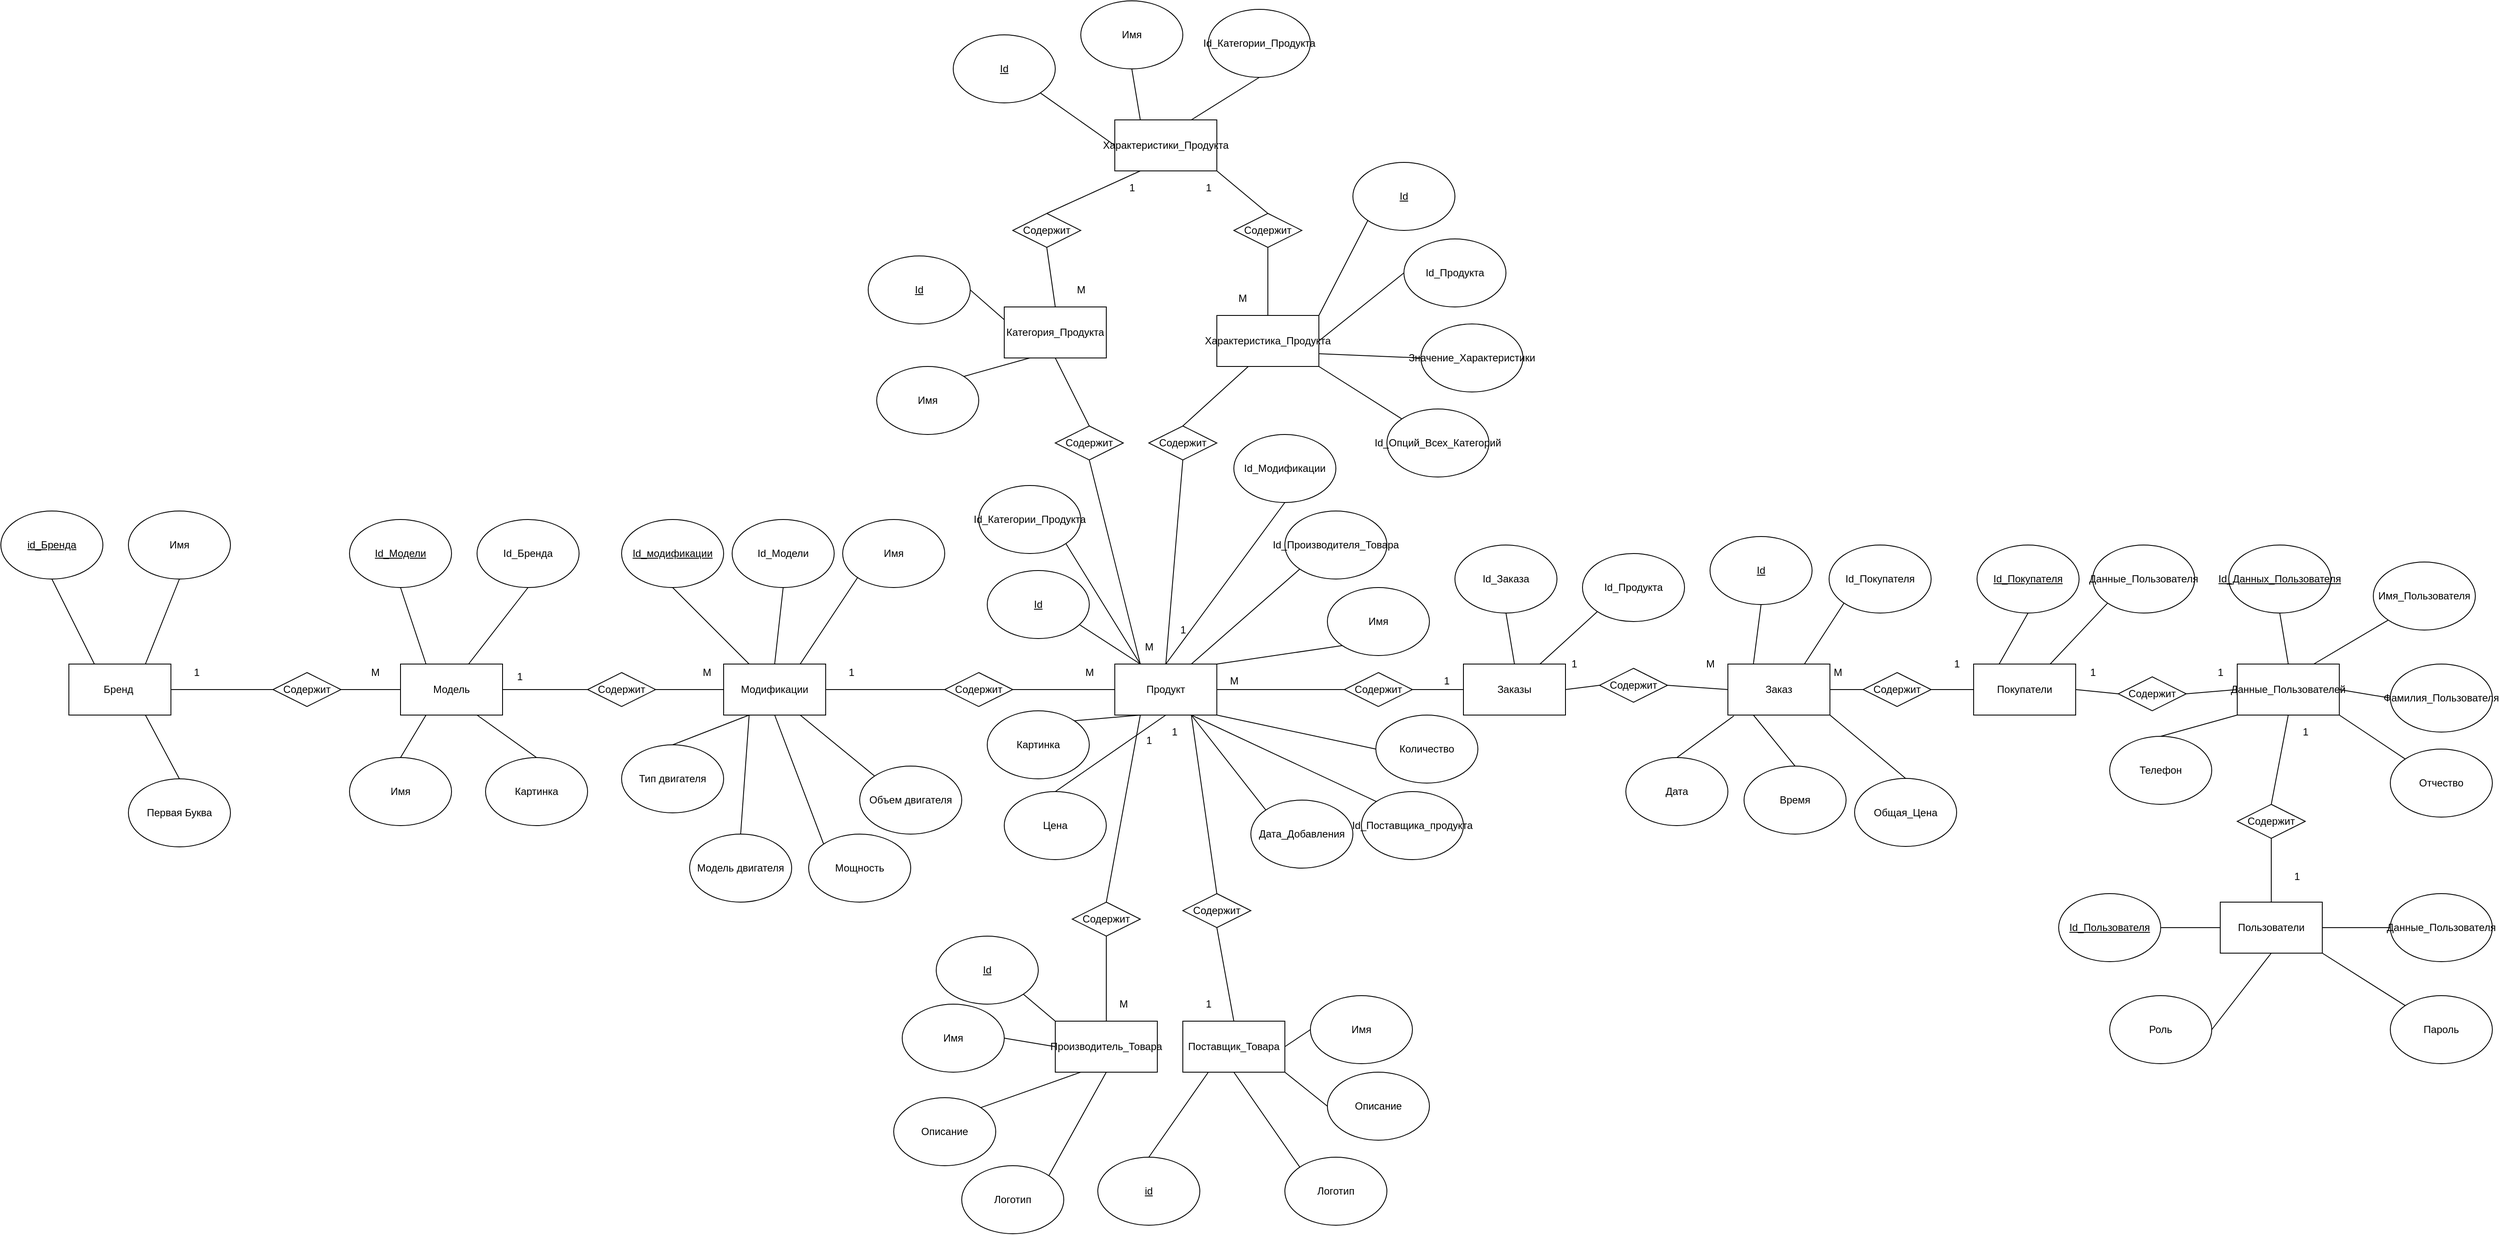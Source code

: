 <mxfile version="14.6.12" type="device"><diagram id="pu5dRMKqiSf3akjTWRv0" name="Page-1"><mxGraphModel dx="2249" dy="1963" grid="1" gridSize="10" guides="1" tooltips="1" connect="1" arrows="1" fold="1" page="1" pageScale="1" pageWidth="827" pageHeight="1169" math="0" shadow="0"><root><mxCell id="0"/><mxCell id="1" parent="0"/><mxCell id="yJBFchhS22qGTsdfhrmz-2" value="Бренд&amp;nbsp;&lt;br&gt;" style="rounded=0;whiteSpace=wrap;html=1;" parent="1" vertex="1"><mxGeometry x="-710" y="450" width="120" height="60" as="geometry"/></mxCell><mxCell id="yJBFchhS22qGTsdfhrmz-3" value="&lt;u&gt;id_Бренда&lt;/u&gt;" style="ellipse;whiteSpace=wrap;html=1;" parent="1" vertex="1"><mxGeometry x="-790" y="270" width="120" height="80" as="geometry"/></mxCell><mxCell id="yJBFchhS22qGTsdfhrmz-4" value="Содержит" style="rhombus;whiteSpace=wrap;html=1;" parent="1" vertex="1"><mxGeometry x="-470" y="460" width="80" height="40" as="geometry"/></mxCell><mxCell id="yJBFchhS22qGTsdfhrmz-5" value="Имя" style="ellipse;whiteSpace=wrap;html=1;" parent="1" vertex="1"><mxGeometry x="-640" y="270" width="120" height="80" as="geometry"/></mxCell><mxCell id="yJBFchhS22qGTsdfhrmz-6" value="Первая Буква&lt;br&gt;" style="ellipse;whiteSpace=wrap;html=1;" parent="1" vertex="1"><mxGeometry x="-640" y="585" width="120" height="80" as="geometry"/></mxCell><mxCell id="yJBFchhS22qGTsdfhrmz-12" value="Модель&lt;br&gt;" style="rounded=0;whiteSpace=wrap;html=1;" parent="1" vertex="1"><mxGeometry x="-320" y="450" width="120" height="60" as="geometry"/></mxCell><mxCell id="yJBFchhS22qGTsdfhrmz-16" value="" style="endArrow=none;html=1;exitX=0.5;exitY=1;exitDx=0;exitDy=0;entryX=0.25;entryY=0;entryDx=0;entryDy=0;" parent="1" source="yJBFchhS22qGTsdfhrmz-3" target="yJBFchhS22qGTsdfhrmz-2" edge="1"><mxGeometry width="50" height="50" relative="1" as="geometry"><mxPoint x="-330" y="490" as="sourcePoint"/><mxPoint x="-280" y="440" as="targetPoint"/></mxGeometry></mxCell><mxCell id="yJBFchhS22qGTsdfhrmz-17" value="" style="endArrow=none;html=1;exitX=1;exitY=0.5;exitDx=0;exitDy=0;entryX=0;entryY=0.5;entryDx=0;entryDy=0;" parent="1" source="yJBFchhS22qGTsdfhrmz-2" target="yJBFchhS22qGTsdfhrmz-4" edge="1"><mxGeometry width="50" height="50" relative="1" as="geometry"><mxPoint x="-330" y="490" as="sourcePoint"/><mxPoint x="-280" y="440" as="targetPoint"/></mxGeometry></mxCell><mxCell id="yJBFchhS22qGTsdfhrmz-18" value="" style="endArrow=none;html=1;exitX=1;exitY=0.5;exitDx=0;exitDy=0;entryX=0;entryY=0.5;entryDx=0;entryDy=0;strokeColor=none;" parent="1" source="yJBFchhS22qGTsdfhrmz-4" target="yJBFchhS22qGTsdfhrmz-12" edge="1"><mxGeometry width="50" height="50" relative="1" as="geometry"><mxPoint x="-330" y="490" as="sourcePoint"/><mxPoint x="-280" y="440" as="targetPoint"/></mxGeometry></mxCell><mxCell id="yJBFchhS22qGTsdfhrmz-19" value="" style="endArrow=none;html=1;exitX=1;exitY=0.5;exitDx=0;exitDy=0;entryX=0;entryY=0.5;entryDx=0;entryDy=0;" parent="1" source="yJBFchhS22qGTsdfhrmz-4" target="yJBFchhS22qGTsdfhrmz-12" edge="1"><mxGeometry width="50" height="50" relative="1" as="geometry"><mxPoint x="-330" y="490" as="sourcePoint"/><mxPoint x="-280" y="440" as="targetPoint"/></mxGeometry></mxCell><mxCell id="yJBFchhS22qGTsdfhrmz-20" value="&lt;u&gt;Id_Модели&lt;/u&gt;" style="ellipse;whiteSpace=wrap;html=1;" parent="1" vertex="1"><mxGeometry x="-380" y="280" width="120" height="80" as="geometry"/></mxCell><mxCell id="yJBFchhS22qGTsdfhrmz-21" value="Id_Бренда&lt;br&gt;" style="ellipse;whiteSpace=wrap;html=1;" parent="1" vertex="1"><mxGeometry x="-230" y="280" width="120" height="80" as="geometry"/></mxCell><mxCell id="yJBFchhS22qGTsdfhrmz-22" value="Картинка&lt;br&gt;" style="ellipse;whiteSpace=wrap;html=1;" parent="1" vertex="1"><mxGeometry x="-220" y="560" width="120" height="80" as="geometry"/></mxCell><mxCell id="yJBFchhS22qGTsdfhrmz-23" value="Имя" style="ellipse;whiteSpace=wrap;html=1;" parent="1" vertex="1"><mxGeometry x="-380" y="560" width="120" height="80" as="geometry"/></mxCell><mxCell id="yJBFchhS22qGTsdfhrmz-25" value="" style="endArrow=none;html=1;exitX=0.5;exitY=1;exitDx=0;exitDy=0;entryX=0.75;entryY=0;entryDx=0;entryDy=0;" parent="1" source="yJBFchhS22qGTsdfhrmz-5" target="yJBFchhS22qGTsdfhrmz-2" edge="1"><mxGeometry width="50" height="50" relative="1" as="geometry"><mxPoint x="-330" y="490" as="sourcePoint"/><mxPoint x="-280" y="440" as="targetPoint"/></mxGeometry></mxCell><mxCell id="yJBFchhS22qGTsdfhrmz-26" value="" style="endArrow=none;html=1;exitX=0.5;exitY=0;exitDx=0;exitDy=0;entryX=0.75;entryY=1;entryDx=0;entryDy=0;" parent="1" source="yJBFchhS22qGTsdfhrmz-6" target="yJBFchhS22qGTsdfhrmz-2" edge="1"><mxGeometry width="50" height="50" relative="1" as="geometry"><mxPoint x="-330" y="490" as="sourcePoint"/><mxPoint x="-280" y="440" as="targetPoint"/></mxGeometry></mxCell><mxCell id="yJBFchhS22qGTsdfhrmz-27" value="" style="endArrow=none;html=1;entryX=0.5;entryY=1;entryDx=0;entryDy=0;exitX=0.25;exitY=0;exitDx=0;exitDy=0;" parent="1" source="yJBFchhS22qGTsdfhrmz-12" target="yJBFchhS22qGTsdfhrmz-20" edge="1"><mxGeometry width="50" height="50" relative="1" as="geometry"><mxPoint x="-330" y="490" as="sourcePoint"/><mxPoint x="-280" y="440" as="targetPoint"/></mxGeometry></mxCell><mxCell id="yJBFchhS22qGTsdfhrmz-28" value="" style="endArrow=none;html=1;entryX=0.667;entryY=0;entryDx=0;entryDy=0;entryPerimeter=0;exitX=0.5;exitY=1;exitDx=0;exitDy=0;" parent="1" source="yJBFchhS22qGTsdfhrmz-21" target="yJBFchhS22qGTsdfhrmz-12" edge="1"><mxGeometry width="50" height="50" relative="1" as="geometry"><mxPoint x="-330" y="490" as="sourcePoint"/><mxPoint x="-280" y="440" as="targetPoint"/></mxGeometry></mxCell><mxCell id="yJBFchhS22qGTsdfhrmz-29" value="" style="endArrow=none;html=1;entryX=0.25;entryY=1;entryDx=0;entryDy=0;exitX=0.5;exitY=0;exitDx=0;exitDy=0;" parent="1" source="yJBFchhS22qGTsdfhrmz-23" target="yJBFchhS22qGTsdfhrmz-12" edge="1"><mxGeometry width="50" height="50" relative="1" as="geometry"><mxPoint x="-330" y="490" as="sourcePoint"/><mxPoint x="-280" y="440" as="targetPoint"/></mxGeometry></mxCell><mxCell id="yJBFchhS22qGTsdfhrmz-31" value="" style="endArrow=none;html=1;exitX=0.5;exitY=0;exitDx=0;exitDy=0;entryX=0.75;entryY=1;entryDx=0;entryDy=0;" parent="1" source="yJBFchhS22qGTsdfhrmz-22" target="yJBFchhS22qGTsdfhrmz-12" edge="1"><mxGeometry width="50" height="50" relative="1" as="geometry"><mxPoint x="-330" y="490" as="sourcePoint"/><mxPoint x="-280" y="440" as="targetPoint"/></mxGeometry></mxCell><mxCell id="yJBFchhS22qGTsdfhrmz-32" value="Модификации&lt;br&gt;" style="rounded=0;whiteSpace=wrap;html=1;" parent="1" vertex="1"><mxGeometry x="60" y="450" width="120" height="60" as="geometry"/></mxCell><mxCell id="yJBFchhS22qGTsdfhrmz-34" value="Тип двигателя" style="ellipse;whiteSpace=wrap;html=1;" parent="1" vertex="1"><mxGeometry x="-60" y="545" width="120" height="80" as="geometry"/></mxCell><mxCell id="yJBFchhS22qGTsdfhrmz-35" value="Объем двигателя" style="ellipse;whiteSpace=wrap;html=1;" parent="1" vertex="1"><mxGeometry x="220" y="570" width="120" height="80" as="geometry"/></mxCell><mxCell id="yJBFchhS22qGTsdfhrmz-36" value="&lt;u&gt;Id_модификации&lt;/u&gt;" style="ellipse;whiteSpace=wrap;html=1;" parent="1" vertex="1"><mxGeometry x="-60" y="280" width="120" height="80" as="geometry"/></mxCell><mxCell id="yJBFchhS22qGTsdfhrmz-37" value="Модель двигателя&lt;br&gt;" style="ellipse;whiteSpace=wrap;html=1;" parent="1" vertex="1"><mxGeometry x="20" y="650" width="120" height="80" as="geometry"/></mxCell><mxCell id="yJBFchhS22qGTsdfhrmz-38" value="Имя" style="ellipse;whiteSpace=wrap;html=1;" parent="1" vertex="1"><mxGeometry x="200" y="280" width="120" height="80" as="geometry"/></mxCell><mxCell id="yJBFchhS22qGTsdfhrmz-39" value="Мощность" style="ellipse;whiteSpace=wrap;html=1;" parent="1" vertex="1"><mxGeometry x="160" y="650" width="120" height="80" as="geometry"/></mxCell><mxCell id="yJBFchhS22qGTsdfhrmz-40" value="Id_Модели&lt;br&gt;" style="ellipse;whiteSpace=wrap;html=1;" parent="1" vertex="1"><mxGeometry x="70" y="280" width="120" height="80" as="geometry"/></mxCell><mxCell id="yJBFchhS22qGTsdfhrmz-41" value="&lt;span&gt;Содержит&lt;/span&gt;" style="rhombus;whiteSpace=wrap;html=1;" parent="1" vertex="1"><mxGeometry x="-100" y="460" width="80" height="40" as="geometry"/></mxCell><mxCell id="yJBFchhS22qGTsdfhrmz-42" value="" style="endArrow=none;html=1;exitX=1;exitY=0.5;exitDx=0;exitDy=0;entryX=0;entryY=0.5;entryDx=0;entryDy=0;" parent="1" source="yJBFchhS22qGTsdfhrmz-12" target="yJBFchhS22qGTsdfhrmz-41" edge="1"><mxGeometry width="50" height="50" relative="1" as="geometry"><mxPoint x="-180" y="470" as="sourcePoint"/><mxPoint x="-130" y="420" as="targetPoint"/></mxGeometry></mxCell><mxCell id="yJBFchhS22qGTsdfhrmz-43" value="" style="endArrow=none;html=1;entryX=1;entryY=0.5;entryDx=0;entryDy=0;exitX=0;exitY=0.5;exitDx=0;exitDy=0;" parent="1" source="yJBFchhS22qGTsdfhrmz-32" target="yJBFchhS22qGTsdfhrmz-41" edge="1"><mxGeometry width="50" height="50" relative="1" as="geometry"><mxPoint x="-180" y="470" as="sourcePoint"/><mxPoint x="-130" y="420" as="targetPoint"/></mxGeometry></mxCell><mxCell id="yJBFchhS22qGTsdfhrmz-44" value="" style="endArrow=none;html=1;entryX=0.5;entryY=1;entryDx=0;entryDy=0;exitX=0.25;exitY=0;exitDx=0;exitDy=0;" parent="1" source="yJBFchhS22qGTsdfhrmz-32" target="yJBFchhS22qGTsdfhrmz-36" edge="1"><mxGeometry width="50" height="50" relative="1" as="geometry"><mxPoint x="-180" y="460" as="sourcePoint"/><mxPoint x="-130" y="410" as="targetPoint"/></mxGeometry></mxCell><mxCell id="yJBFchhS22qGTsdfhrmz-45" value="" style="endArrow=none;html=1;entryX=0.5;entryY=1;entryDx=0;entryDy=0;exitX=0.5;exitY=0;exitDx=0;exitDy=0;" parent="1" source="yJBFchhS22qGTsdfhrmz-32" target="yJBFchhS22qGTsdfhrmz-40" edge="1"><mxGeometry width="50" height="50" relative="1" as="geometry"><mxPoint x="-180" y="450" as="sourcePoint"/><mxPoint x="-130" y="400" as="targetPoint"/></mxGeometry></mxCell><mxCell id="yJBFchhS22qGTsdfhrmz-47" value="" style="endArrow=none;html=1;exitX=0.75;exitY=0;exitDx=0;exitDy=0;entryX=0;entryY=1;entryDx=0;entryDy=0;" parent="1" source="yJBFchhS22qGTsdfhrmz-32" target="yJBFchhS22qGTsdfhrmz-38" edge="1"><mxGeometry width="50" height="50" relative="1" as="geometry"><mxPoint x="250" y="510" as="sourcePoint"/><mxPoint x="300" y="460" as="targetPoint"/></mxGeometry></mxCell><mxCell id="yJBFchhS22qGTsdfhrmz-49" value="" style="endArrow=none;html=1;exitX=0;exitY=0;exitDx=0;exitDy=0;entryX=0.75;entryY=1;entryDx=0;entryDy=0;" parent="1" source="yJBFchhS22qGTsdfhrmz-35" target="yJBFchhS22qGTsdfhrmz-32" edge="1"><mxGeometry width="50" height="50" relative="1" as="geometry"><mxPoint x="260" y="520" as="sourcePoint"/><mxPoint x="310" y="470" as="targetPoint"/></mxGeometry></mxCell><mxCell id="yJBFchhS22qGTsdfhrmz-50" value="" style="endArrow=none;html=1;exitX=0.5;exitY=0;exitDx=0;exitDy=0;entryX=0.25;entryY=1;entryDx=0;entryDy=0;" parent="1" source="yJBFchhS22qGTsdfhrmz-34" target="yJBFchhS22qGTsdfhrmz-32" edge="1"><mxGeometry width="50" height="50" relative="1" as="geometry"><mxPoint x="270" y="530" as="sourcePoint"/><mxPoint x="320" y="480" as="targetPoint"/></mxGeometry></mxCell><mxCell id="yJBFchhS22qGTsdfhrmz-51" value="" style="endArrow=none;html=1;exitX=0.5;exitY=0;exitDx=0;exitDy=0;entryX=0.25;entryY=1;entryDx=0;entryDy=0;" parent="1" source="yJBFchhS22qGTsdfhrmz-37" target="yJBFchhS22qGTsdfhrmz-32" edge="1"><mxGeometry width="50" height="50" relative="1" as="geometry"><mxPoint x="280" y="540" as="sourcePoint"/><mxPoint x="330" y="490" as="targetPoint"/></mxGeometry></mxCell><mxCell id="yJBFchhS22qGTsdfhrmz-52" value="" style="endArrow=none;html=1;exitX=0;exitY=0;exitDx=0;exitDy=0;entryX=0.5;entryY=1;entryDx=0;entryDy=0;" parent="1" source="yJBFchhS22qGTsdfhrmz-39" target="yJBFchhS22qGTsdfhrmz-32" edge="1"><mxGeometry width="50" height="50" relative="1" as="geometry"><mxPoint x="290" y="550" as="sourcePoint"/><mxPoint x="340" y="500" as="targetPoint"/></mxGeometry></mxCell><mxCell id="yJBFchhS22qGTsdfhrmz-53" value="Продукт&lt;br&gt;" style="rounded=0;whiteSpace=wrap;html=1;" parent="1" vertex="1"><mxGeometry x="520" y="450" width="120" height="60" as="geometry"/></mxCell><mxCell id="yJBFchhS22qGTsdfhrmz-54" value="Содержит" style="rhombus;whiteSpace=wrap;html=1;" parent="1" vertex="1"><mxGeometry x="320" y="460" width="80" height="40" as="geometry"/></mxCell><mxCell id="yJBFchhS22qGTsdfhrmz-55" value="" style="endArrow=none;html=1;exitX=1;exitY=0.5;exitDx=0;exitDy=0;entryX=0;entryY=0.5;entryDx=0;entryDy=0;" parent="1" source="yJBFchhS22qGTsdfhrmz-32" target="yJBFchhS22qGTsdfhrmz-54" edge="1"><mxGeometry width="50" height="50" relative="1" as="geometry"><mxPoint x="280" y="450" as="sourcePoint"/><mxPoint x="330" y="400" as="targetPoint"/></mxGeometry></mxCell><mxCell id="yJBFchhS22qGTsdfhrmz-57" value="" style="endArrow=none;html=1;exitX=1;exitY=0.5;exitDx=0;exitDy=0;entryX=0;entryY=0.5;entryDx=0;entryDy=0;" parent="1" source="yJBFchhS22qGTsdfhrmz-54" target="yJBFchhS22qGTsdfhrmz-53" edge="1"><mxGeometry width="50" height="50" relative="1" as="geometry"><mxPoint x="280" y="450" as="sourcePoint"/><mxPoint x="330" y="400" as="targetPoint"/></mxGeometry></mxCell><mxCell id="yJBFchhS22qGTsdfhrmz-58" value="Id_Модификации&lt;br&gt;" style="ellipse;whiteSpace=wrap;html=1;" parent="1" vertex="1"><mxGeometry x="660" y="180" width="120" height="80" as="geometry"/></mxCell><mxCell id="yJBFchhS22qGTsdfhrmz-59" value="Дата_Добавления" style="ellipse;whiteSpace=wrap;html=1;" parent="1" vertex="1"><mxGeometry x="680" y="610" width="120" height="80" as="geometry"/></mxCell><mxCell id="yJBFchhS22qGTsdfhrmz-60" value="Id_Поставщика_продукта" style="ellipse;whiteSpace=wrap;html=1;" parent="1" vertex="1"><mxGeometry x="810" y="600" width="120" height="80" as="geometry"/></mxCell><mxCell id="yJBFchhS22qGTsdfhrmz-61" value="Id_Категории_Продукта&lt;br&gt;" style="ellipse;whiteSpace=wrap;html=1;" parent="1" vertex="1"><mxGeometry x="360" y="240" width="120" height="80" as="geometry"/></mxCell><mxCell id="yJBFchhS22qGTsdfhrmz-62" value="&lt;u&gt;Id&lt;/u&gt;&lt;br&gt;" style="ellipse;whiteSpace=wrap;html=1;" parent="1" vertex="1"><mxGeometry x="370" y="340" width="120" height="80" as="geometry"/></mxCell><mxCell id="yJBFchhS22qGTsdfhrmz-63" value="Id_Производителя_Товара&lt;br&gt;" style="ellipse;whiteSpace=wrap;html=1;" parent="1" vertex="1"><mxGeometry x="720" y="270" width="120" height="80" as="geometry"/></mxCell><mxCell id="yJBFchhS22qGTsdfhrmz-64" value="Имя&lt;br&gt;" style="ellipse;whiteSpace=wrap;html=1;" parent="1" vertex="1"><mxGeometry x="770" y="360" width="120" height="80" as="geometry"/></mxCell><mxCell id="yJBFchhS22qGTsdfhrmz-65" value="Количество" style="ellipse;whiteSpace=wrap;html=1;" parent="1" vertex="1"><mxGeometry x="827" y="510" width="120" height="80" as="geometry"/></mxCell><mxCell id="yJBFchhS22qGTsdfhrmz-66" value="Цена" style="ellipse;whiteSpace=wrap;html=1;" parent="1" vertex="1"><mxGeometry x="390" y="600" width="120" height="80" as="geometry"/></mxCell><mxCell id="yJBFchhS22qGTsdfhrmz-67" value="Картинка&lt;br&gt;" style="ellipse;whiteSpace=wrap;html=1;" parent="1" vertex="1"><mxGeometry x="370" y="505" width="120" height="80" as="geometry"/></mxCell><mxCell id="yJBFchhS22qGTsdfhrmz-71" value="" style="endArrow=none;html=1;exitX=1;exitY=1;exitDx=0;exitDy=0;entryX=0.25;entryY=0;entryDx=0;entryDy=0;" parent="1" source="yJBFchhS22qGTsdfhrmz-61" target="yJBFchhS22qGTsdfhrmz-53" edge="1"><mxGeometry width="50" height="50" relative="1" as="geometry"><mxPoint x="590" y="410" as="sourcePoint"/><mxPoint x="640" y="360" as="targetPoint"/></mxGeometry></mxCell><mxCell id="yJBFchhS22qGTsdfhrmz-72" value="" style="endArrow=none;html=1;exitX=0.908;exitY=0.8;exitDx=0;exitDy=0;exitPerimeter=0;entryX=0.25;entryY=0;entryDx=0;entryDy=0;" parent="1" source="yJBFchhS22qGTsdfhrmz-62" target="yJBFchhS22qGTsdfhrmz-53" edge="1"><mxGeometry width="50" height="50" relative="1" as="geometry"><mxPoint x="600" y="420" as="sourcePoint"/><mxPoint x="650" y="370" as="targetPoint"/></mxGeometry></mxCell><mxCell id="yJBFchhS22qGTsdfhrmz-73" value="" style="endArrow=none;html=1;exitX=0.75;exitY=1;exitDx=0;exitDy=0;entryX=0;entryY=0;entryDx=0;entryDy=0;" parent="1" source="yJBFchhS22qGTsdfhrmz-53" target="yJBFchhS22qGTsdfhrmz-59" edge="1"><mxGeometry width="50" height="50" relative="1" as="geometry"><mxPoint x="610" y="430" as="sourcePoint"/><mxPoint x="660" y="380" as="targetPoint"/></mxGeometry></mxCell><mxCell id="yJBFchhS22qGTsdfhrmz-74" value="" style="endArrow=none;html=1;exitX=0.5;exitY=0;exitDx=0;exitDy=0;entryX=0.5;entryY=1;entryDx=0;entryDy=0;" parent="1" source="yJBFchhS22qGTsdfhrmz-66" target="yJBFchhS22qGTsdfhrmz-53" edge="1"><mxGeometry width="50" height="50" relative="1" as="geometry"><mxPoint x="620" y="440" as="sourcePoint"/><mxPoint x="670" y="390" as="targetPoint"/></mxGeometry></mxCell><mxCell id="yJBFchhS22qGTsdfhrmz-75" value="" style="endArrow=none;html=1;exitX=1;exitY=0;exitDx=0;exitDy=0;entryX=0.25;entryY=1;entryDx=0;entryDy=0;" parent="1" source="yJBFchhS22qGTsdfhrmz-67" target="yJBFchhS22qGTsdfhrmz-53" edge="1"><mxGeometry width="50" height="50" relative="1" as="geometry"><mxPoint x="630" y="450" as="sourcePoint"/><mxPoint x="550" y="520" as="targetPoint"/></mxGeometry></mxCell><mxCell id="yJBFchhS22qGTsdfhrmz-76" value="" style="endArrow=none;html=1;entryX=0.5;entryY=1;entryDx=0;entryDy=0;exitX=0.5;exitY=0;exitDx=0;exitDy=0;" parent="1" source="yJBFchhS22qGTsdfhrmz-53" target="yJBFchhS22qGTsdfhrmz-58" edge="1"><mxGeometry width="50" height="50" relative="1" as="geometry"><mxPoint x="620" y="350" as="sourcePoint"/><mxPoint x="670" y="300" as="targetPoint"/></mxGeometry></mxCell><mxCell id="yJBFchhS22qGTsdfhrmz-77" value="" style="endArrow=none;html=1;entryX=0;entryY=1;entryDx=0;entryDy=0;exitX=0.75;exitY=0;exitDx=0;exitDy=0;" parent="1" source="yJBFchhS22qGTsdfhrmz-53" target="yJBFchhS22qGTsdfhrmz-63" edge="1"><mxGeometry width="50" height="50" relative="1" as="geometry"><mxPoint x="650" y="470" as="sourcePoint"/><mxPoint x="700" y="420" as="targetPoint"/></mxGeometry></mxCell><mxCell id="yJBFchhS22qGTsdfhrmz-78" value="" style="endArrow=none;html=1;entryX=0;entryY=1;entryDx=0;entryDy=0;exitX=1;exitY=0;exitDx=0;exitDy=0;" parent="1" source="yJBFchhS22qGTsdfhrmz-53" target="yJBFchhS22qGTsdfhrmz-64" edge="1"><mxGeometry width="50" height="50" relative="1" as="geometry"><mxPoint x="660" y="480" as="sourcePoint"/><mxPoint x="710" y="430" as="targetPoint"/></mxGeometry></mxCell><mxCell id="yJBFchhS22qGTsdfhrmz-79" value="" style="endArrow=none;html=1;exitX=1;exitY=1;exitDx=0;exitDy=0;entryX=0;entryY=0.5;entryDx=0;entryDy=0;" parent="1" source="yJBFchhS22qGTsdfhrmz-53" target="yJBFchhS22qGTsdfhrmz-65" edge="1"><mxGeometry width="50" height="50" relative="1" as="geometry"><mxPoint x="670" y="490" as="sourcePoint"/><mxPoint x="720" y="440" as="targetPoint"/></mxGeometry></mxCell><mxCell id="yJBFchhS22qGTsdfhrmz-80" value="" style="endArrow=none;html=1;exitX=0.75;exitY=1;exitDx=0;exitDy=0;entryX=0;entryY=0;entryDx=0;entryDy=0;" parent="1" source="yJBFchhS22qGTsdfhrmz-53" target="yJBFchhS22qGTsdfhrmz-60" edge="1"><mxGeometry width="50" height="50" relative="1" as="geometry"><mxPoint x="680" y="500" as="sourcePoint"/><mxPoint x="730" y="450" as="targetPoint"/></mxGeometry></mxCell><mxCell id="yJBFchhS22qGTsdfhrmz-81" value="Производитель_Товара&lt;br&gt;" style="rounded=0;whiteSpace=wrap;html=1;" parent="1" vertex="1"><mxGeometry x="450" y="870" width="120" height="60" as="geometry"/></mxCell><mxCell id="yJBFchhS22qGTsdfhrmz-82" value="Поставщик_Товара&lt;br&gt;" style="rounded=0;whiteSpace=wrap;html=1;" parent="1" vertex="1"><mxGeometry x="600" y="870" width="120" height="60" as="geometry"/></mxCell><mxCell id="yJBFchhS22qGTsdfhrmz-83" value="&lt;span&gt;Содержит&lt;/span&gt;" style="rhombus;whiteSpace=wrap;html=1;" parent="1" vertex="1"><mxGeometry x="470" y="730" width="80" height="40" as="geometry"/></mxCell><mxCell id="yJBFchhS22qGTsdfhrmz-84" value="&lt;span&gt;Содержит&lt;/span&gt;" style="rhombus;whiteSpace=wrap;html=1;" parent="1" vertex="1"><mxGeometry x="600" y="720" width="80" height="40" as="geometry"/></mxCell><mxCell id="yJBFchhS22qGTsdfhrmz-85" value="" style="endArrow=none;html=1;entryX=0.5;entryY=0;entryDx=0;entryDy=0;exitX=0.25;exitY=1;exitDx=0;exitDy=0;" parent="1" source="yJBFchhS22qGTsdfhrmz-53" target="yJBFchhS22qGTsdfhrmz-83" edge="1"><mxGeometry width="50" height="50" relative="1" as="geometry"><mxPoint x="280" y="800" as="sourcePoint"/><mxPoint x="330" y="750" as="targetPoint"/></mxGeometry></mxCell><mxCell id="yJBFchhS22qGTsdfhrmz-87" value="" style="endArrow=none;html=1;entryX=0.75;entryY=1;entryDx=0;entryDy=0;exitX=0.5;exitY=0;exitDx=0;exitDy=0;" parent="1" source="yJBFchhS22qGTsdfhrmz-84" target="yJBFchhS22qGTsdfhrmz-53" edge="1"><mxGeometry width="50" height="50" relative="1" as="geometry"><mxPoint x="280" y="800" as="sourcePoint"/><mxPoint x="330" y="750" as="targetPoint"/></mxGeometry></mxCell><mxCell id="yJBFchhS22qGTsdfhrmz-89" value="" style="endArrow=none;html=1;exitX=1;exitY=0;exitDx=0;exitDy=0;entryX=0.5;entryY=1;entryDx=0;entryDy=0;" parent="1" source="yJBFchhS22qGTsdfhrmz-99" target="yJBFchhS22qGTsdfhrmz-81" edge="1"><mxGeometry width="50" height="50" relative="1" as="geometry"><mxPoint x="110" y="915" as="sourcePoint"/><mxPoint x="160" y="865" as="targetPoint"/></mxGeometry></mxCell><mxCell id="yJBFchhS22qGTsdfhrmz-93" value="" style="endArrow=none;html=1;entryX=0.5;entryY=1;entryDx=0;entryDy=0;exitX=0.5;exitY=0;exitDx=0;exitDy=0;" parent="1" source="yJBFchhS22qGTsdfhrmz-82" target="yJBFchhS22qGTsdfhrmz-84" edge="1"><mxGeometry width="50" height="50" relative="1" as="geometry"><mxPoint x="290" y="810" as="sourcePoint"/><mxPoint x="340" y="760" as="targetPoint"/></mxGeometry></mxCell><mxCell id="yJBFchhS22qGTsdfhrmz-94" value="" style="endArrow=none;html=1;entryX=0.5;entryY=1;entryDx=0;entryDy=0;exitX=0.5;exitY=0;exitDx=0;exitDy=0;" parent="1" source="yJBFchhS22qGTsdfhrmz-81" target="yJBFchhS22qGTsdfhrmz-83" edge="1"><mxGeometry width="50" height="50" relative="1" as="geometry"><mxPoint x="300" y="820" as="sourcePoint"/><mxPoint x="350" y="770" as="targetPoint"/></mxGeometry></mxCell><mxCell id="yJBFchhS22qGTsdfhrmz-95" value="Имя&lt;br&gt;" style="ellipse;whiteSpace=wrap;html=1;" parent="1" vertex="1"><mxGeometry x="270" y="850" width="120" height="80" as="geometry"/></mxCell><mxCell id="yJBFchhS22qGTsdfhrmz-96" value="Описание" style="ellipse;whiteSpace=wrap;html=1;" parent="1" vertex="1"><mxGeometry x="260" y="960" width="120" height="80" as="geometry"/></mxCell><mxCell id="yJBFchhS22qGTsdfhrmz-97" value="&lt;u&gt;Id&lt;/u&gt;" style="ellipse;whiteSpace=wrap;html=1;" parent="1" vertex="1"><mxGeometry x="310" y="770" width="120" height="80" as="geometry"/></mxCell><mxCell id="yJBFchhS22qGTsdfhrmz-98" value="Имя" style="ellipse;whiteSpace=wrap;html=1;" parent="1" vertex="1"><mxGeometry x="750" y="840" width="120" height="80" as="geometry"/></mxCell><mxCell id="yJBFchhS22qGTsdfhrmz-99" value="Логотип" style="ellipse;whiteSpace=wrap;html=1;" parent="1" vertex="1"><mxGeometry x="340" y="1040" width="120" height="80" as="geometry"/></mxCell><mxCell id="yJBFchhS22qGTsdfhrmz-100" value="&lt;u&gt;id&lt;/u&gt;" style="ellipse;whiteSpace=wrap;html=1;" parent="1" vertex="1"><mxGeometry x="500" y="1030" width="120" height="80" as="geometry"/></mxCell><mxCell id="yJBFchhS22qGTsdfhrmz-101" value="Логотип" style="ellipse;whiteSpace=wrap;html=1;" parent="1" vertex="1"><mxGeometry x="720" y="1030" width="120" height="80" as="geometry"/></mxCell><mxCell id="yJBFchhS22qGTsdfhrmz-102" value="Описание" style="ellipse;whiteSpace=wrap;html=1;" parent="1" vertex="1"><mxGeometry x="770" y="930" width="120" height="80" as="geometry"/></mxCell><mxCell id="yJBFchhS22qGTsdfhrmz-105" value="" style="endArrow=none;html=1;entryX=1;entryY=0;entryDx=0;entryDy=0;exitX=0.25;exitY=1;exitDx=0;exitDy=0;" parent="1" source="yJBFchhS22qGTsdfhrmz-81" target="yJBFchhS22qGTsdfhrmz-96" edge="1"><mxGeometry width="50" height="50" relative="1" as="geometry"><mxPoint x="120" y="925" as="sourcePoint"/><mxPoint x="170" y="875" as="targetPoint"/></mxGeometry></mxCell><mxCell id="yJBFchhS22qGTsdfhrmz-106" value="" style="endArrow=none;html=1;entryX=1;entryY=1;entryDx=0;entryDy=0;exitX=0;exitY=0;exitDx=0;exitDy=0;" parent="1" source="yJBFchhS22qGTsdfhrmz-81" target="yJBFchhS22qGTsdfhrmz-97" edge="1"><mxGeometry width="50" height="50" relative="1" as="geometry"><mxPoint x="130" y="935" as="sourcePoint"/><mxPoint x="180" y="885" as="targetPoint"/></mxGeometry></mxCell><mxCell id="yJBFchhS22qGTsdfhrmz-107" value="" style="endArrow=none;html=1;entryX=0;entryY=0.5;entryDx=0;entryDy=0;exitX=1;exitY=0.5;exitDx=0;exitDy=0;" parent="1" source="yJBFchhS22qGTsdfhrmz-95" target="yJBFchhS22qGTsdfhrmz-81" edge="1"><mxGeometry width="50" height="50" relative="1" as="geometry"><mxPoint x="400" y="890" as="sourcePoint"/><mxPoint x="190" y="895" as="targetPoint"/></mxGeometry></mxCell><mxCell id="yJBFchhS22qGTsdfhrmz-108" value="" style="endArrow=none;html=1;entryX=1;entryY=0.5;entryDx=0;entryDy=0;exitX=0;exitY=0.5;exitDx=0;exitDy=0;" parent="1" source="yJBFchhS22qGTsdfhrmz-98" target="yJBFchhS22qGTsdfhrmz-82" edge="1"><mxGeometry width="50" height="50" relative="1" as="geometry"><mxPoint x="150" y="955" as="sourcePoint"/><mxPoint x="200" y="905" as="targetPoint"/></mxGeometry></mxCell><mxCell id="yJBFchhS22qGTsdfhrmz-109" value="" style="endArrow=none;html=1;entryX=1;entryY=1;entryDx=0;entryDy=0;exitX=0;exitY=0.5;exitDx=0;exitDy=0;" parent="1" source="yJBFchhS22qGTsdfhrmz-102" target="yJBFchhS22qGTsdfhrmz-82" edge="1"><mxGeometry width="50" height="50" relative="1" as="geometry"><mxPoint x="160" y="965" as="sourcePoint"/><mxPoint x="210" y="915" as="targetPoint"/></mxGeometry></mxCell><mxCell id="yJBFchhS22qGTsdfhrmz-110" value="" style="endArrow=none;html=1;entryX=0.5;entryY=1;entryDx=0;entryDy=0;exitX=0;exitY=0;exitDx=0;exitDy=0;" parent="1" source="yJBFchhS22qGTsdfhrmz-101" target="yJBFchhS22qGTsdfhrmz-82" edge="1"><mxGeometry width="50" height="50" relative="1" as="geometry"><mxPoint x="170" y="975" as="sourcePoint"/><mxPoint x="220" y="925" as="targetPoint"/></mxGeometry></mxCell><mxCell id="yJBFchhS22qGTsdfhrmz-111" value="" style="endArrow=none;html=1;entryX=0.25;entryY=1;entryDx=0;entryDy=0;exitX=0.5;exitY=0;exitDx=0;exitDy=0;" parent="1" source="yJBFchhS22qGTsdfhrmz-100" target="yJBFchhS22qGTsdfhrmz-82" edge="1"><mxGeometry width="50" height="50" relative="1" as="geometry"><mxPoint x="180" y="985" as="sourcePoint"/><mxPoint x="230" y="935" as="targetPoint"/></mxGeometry></mxCell><mxCell id="yJBFchhS22qGTsdfhrmz-112" value="Характеристика_Продукта" style="rounded=0;whiteSpace=wrap;html=1;" parent="1" vertex="1"><mxGeometry x="640" y="40" width="120" height="60" as="geometry"/></mxCell><mxCell id="yJBFchhS22qGTsdfhrmz-113" value="Характеристики_Продукта" style="rounded=0;whiteSpace=wrap;html=1;" parent="1" vertex="1"><mxGeometry x="520" y="-190" width="120" height="60" as="geometry"/></mxCell><mxCell id="yJBFchhS22qGTsdfhrmz-114" value="Категория_Продукта&lt;br&gt;" style="rounded=0;whiteSpace=wrap;html=1;" parent="1" vertex="1"><mxGeometry x="390" y="30" width="120" height="60" as="geometry"/></mxCell><mxCell id="yJBFchhS22qGTsdfhrmz-116" value="&lt;span&gt;Содержит&lt;/span&gt;" style="rhombus;whiteSpace=wrap;html=1;" parent="1" vertex="1"><mxGeometry x="400" y="-80" width="80" height="40" as="geometry"/></mxCell><mxCell id="yJBFchhS22qGTsdfhrmz-117" value="&lt;span&gt;Содержит&lt;/span&gt;" style="rhombus;whiteSpace=wrap;html=1;" parent="1" vertex="1"><mxGeometry x="660" y="-80" width="80" height="40" as="geometry"/></mxCell><mxCell id="yJBFchhS22qGTsdfhrmz-118" value="&lt;span&gt;Содержит&lt;/span&gt;" style="rhombus;whiteSpace=wrap;html=1;" parent="1" vertex="1"><mxGeometry x="560" y="170" width="80" height="40" as="geometry"/></mxCell><mxCell id="yJBFchhS22qGTsdfhrmz-119" value="&lt;span&gt;Содержит&lt;/span&gt;" style="rhombus;whiteSpace=wrap;html=1;" parent="1" vertex="1"><mxGeometry x="450" y="170" width="80" height="40" as="geometry"/></mxCell><mxCell id="yJBFchhS22qGTsdfhrmz-120" value="" style="endArrow=none;html=1;exitX=0.5;exitY=0;exitDx=0;exitDy=0;" parent="1" source="yJBFchhS22qGTsdfhrmz-118" edge="1"><mxGeometry width="50" height="50" relative="1" as="geometry"><mxPoint x="280" y="80" as="sourcePoint"/><mxPoint x="677" y="100" as="targetPoint"/></mxGeometry></mxCell><mxCell id="yJBFchhS22qGTsdfhrmz-121" value="" style="endArrow=none;html=1;entryX=0.5;entryY=1;entryDx=0;entryDy=0;exitX=0.5;exitY=0;exitDx=0;exitDy=0;" parent="1" source="yJBFchhS22qGTsdfhrmz-119" target="yJBFchhS22qGTsdfhrmz-114" edge="1"><mxGeometry width="50" height="50" relative="1" as="geometry"><mxPoint x="290" y="90" as="sourcePoint"/><mxPoint x="340" y="40" as="targetPoint"/></mxGeometry></mxCell><mxCell id="yJBFchhS22qGTsdfhrmz-122" value="" style="endArrow=none;html=1;entryX=0.5;entryY=1;entryDx=0;entryDy=0;exitX=0.5;exitY=0;exitDx=0;exitDy=0;" parent="1" source="yJBFchhS22qGTsdfhrmz-53" target="yJBFchhS22qGTsdfhrmz-118" edge="1"><mxGeometry width="50" height="50" relative="1" as="geometry"><mxPoint x="300" y="100" as="sourcePoint"/><mxPoint x="350" y="50" as="targetPoint"/></mxGeometry></mxCell><mxCell id="yJBFchhS22qGTsdfhrmz-123" value="" style="endArrow=none;html=1;exitX=0.5;exitY=1;exitDx=0;exitDy=0;entryX=0.25;entryY=0;entryDx=0;entryDy=0;" parent="1" source="yJBFchhS22qGTsdfhrmz-119" target="yJBFchhS22qGTsdfhrmz-53" edge="1"><mxGeometry width="50" height="50" relative="1" as="geometry"><mxPoint x="310" y="110" as="sourcePoint"/><mxPoint x="360" y="60" as="targetPoint"/></mxGeometry></mxCell><mxCell id="yJBFchhS22qGTsdfhrmz-124" value="" style="endArrow=none;html=1;entryX=0.5;entryY=1;entryDx=0;entryDy=0;exitX=0.5;exitY=0;exitDx=0;exitDy=0;" parent="1" source="yJBFchhS22qGTsdfhrmz-112" target="yJBFchhS22qGTsdfhrmz-117" edge="1"><mxGeometry width="50" height="50" relative="1" as="geometry"><mxPoint x="320" y="120" as="sourcePoint"/><mxPoint x="370" y="70" as="targetPoint"/></mxGeometry></mxCell><mxCell id="yJBFchhS22qGTsdfhrmz-125" value="" style="endArrow=none;html=1;entryX=0.25;entryY=1;entryDx=0;entryDy=0;exitX=0.5;exitY=0;exitDx=0;exitDy=0;" parent="1" source="yJBFchhS22qGTsdfhrmz-116" target="yJBFchhS22qGTsdfhrmz-113" edge="1"><mxGeometry width="50" height="50" relative="1" as="geometry"><mxPoint x="330" y="130" as="sourcePoint"/><mxPoint x="380" y="80" as="targetPoint"/></mxGeometry></mxCell><mxCell id="yJBFchhS22qGTsdfhrmz-126" value="" style="endArrow=none;html=1;entryX=0.5;entryY=1;entryDx=0;entryDy=0;exitX=0.5;exitY=0;exitDx=0;exitDy=0;" parent="1" source="yJBFchhS22qGTsdfhrmz-114" target="yJBFchhS22qGTsdfhrmz-116" edge="1"><mxGeometry width="50" height="50" relative="1" as="geometry"><mxPoint x="340" y="140" as="sourcePoint"/><mxPoint x="390" y="90" as="targetPoint"/></mxGeometry></mxCell><mxCell id="yJBFchhS22qGTsdfhrmz-127" value="" style="endArrow=none;html=1;entryX=1;entryY=1;entryDx=0;entryDy=0;exitX=0.5;exitY=0;exitDx=0;exitDy=0;" parent="1" source="yJBFchhS22qGTsdfhrmz-117" target="yJBFchhS22qGTsdfhrmz-113" edge="1"><mxGeometry width="50" height="50" relative="1" as="geometry"><mxPoint x="350" y="150" as="sourcePoint"/><mxPoint x="400" y="100" as="targetPoint"/></mxGeometry></mxCell><mxCell id="yJBFchhS22qGTsdfhrmz-128" value="Имя&lt;br&gt;" style="ellipse;whiteSpace=wrap;html=1;" parent="1" vertex="1"><mxGeometry x="240" y="100" width="120" height="80" as="geometry"/></mxCell><mxCell id="yJBFchhS22qGTsdfhrmz-129" value="&lt;u&gt;Id&lt;/u&gt;" style="ellipse;whiteSpace=wrap;html=1;" parent="1" vertex="1"><mxGeometry x="230" y="-30" width="120" height="80" as="geometry"/></mxCell><mxCell id="yJBFchhS22qGTsdfhrmz-130" value="&lt;u&gt;Id&lt;/u&gt;" style="ellipse;whiteSpace=wrap;html=1;" parent="1" vertex="1"><mxGeometry x="330" y="-290" width="120" height="80" as="geometry"/></mxCell><mxCell id="yJBFchhS22qGTsdfhrmz-131" value="Имя" style="ellipse;whiteSpace=wrap;html=1;" parent="1" vertex="1"><mxGeometry x="480" y="-330" width="120" height="80" as="geometry"/></mxCell><mxCell id="yJBFchhS22qGTsdfhrmz-132" value="Id_Категории_Продукта&lt;br&gt;" style="ellipse;whiteSpace=wrap;html=1;" parent="1" vertex="1"><mxGeometry x="630" y="-320" width="120" height="80" as="geometry"/></mxCell><mxCell id="yJBFchhS22qGTsdfhrmz-133" value="&lt;u&gt;Id&lt;/u&gt;" style="ellipse;whiteSpace=wrap;html=1;" parent="1" vertex="1"><mxGeometry x="800" y="-140" width="120" height="80" as="geometry"/></mxCell><mxCell id="yJBFchhS22qGTsdfhrmz-134" value="Id_Опций_Всех_Категорий&lt;br&gt;" style="ellipse;whiteSpace=wrap;html=1;" parent="1" vertex="1"><mxGeometry x="840" y="150" width="120" height="80" as="geometry"/></mxCell><mxCell id="yJBFchhS22qGTsdfhrmz-135" value="Значение_Характеристики&lt;br&gt;" style="ellipse;whiteSpace=wrap;html=1;" parent="1" vertex="1"><mxGeometry x="880" y="50" width="120" height="80" as="geometry"/></mxCell><mxCell id="yJBFchhS22qGTsdfhrmz-136" value="Id_Продукта" style="ellipse;whiteSpace=wrap;html=1;" parent="1" vertex="1"><mxGeometry x="860" y="-50" width="120" height="80" as="geometry"/></mxCell><mxCell id="yJBFchhS22qGTsdfhrmz-137" value="" style="endArrow=none;html=1;entryX=1;entryY=0.5;entryDx=0;entryDy=0;exitX=0;exitY=0.25;exitDx=0;exitDy=0;" parent="1" source="yJBFchhS22qGTsdfhrmz-114" target="yJBFchhS22qGTsdfhrmz-129" edge="1"><mxGeometry width="50" height="50" relative="1" as="geometry"><mxPoint x="280" y="50" as="sourcePoint"/><mxPoint x="330" as="targetPoint"/></mxGeometry></mxCell><mxCell id="yJBFchhS22qGTsdfhrmz-139" value="" style="endArrow=none;html=1;entryX=0.25;entryY=1;entryDx=0;entryDy=0;exitX=1;exitY=0;exitDx=0;exitDy=0;" parent="1" source="yJBFchhS22qGTsdfhrmz-128" target="yJBFchhS22qGTsdfhrmz-114" edge="1"><mxGeometry width="50" height="50" relative="1" as="geometry"><mxPoint x="400" y="55" as="sourcePoint"/><mxPoint x="360" y="20" as="targetPoint"/></mxGeometry></mxCell><mxCell id="yJBFchhS22qGTsdfhrmz-144" value="" style="endArrow=none;html=1;entryX=0.75;entryY=0;entryDx=0;entryDy=0;exitX=0.5;exitY=1;exitDx=0;exitDy=0;" parent="1" source="yJBFchhS22qGTsdfhrmz-132" target="yJBFchhS22qGTsdfhrmz-113" edge="1"><mxGeometry width="50" height="50" relative="1" as="geometry"><mxPoint x="260" y="-190" as="sourcePoint"/><mxPoint x="360" y="-30" as="targetPoint"/></mxGeometry></mxCell><mxCell id="yJBFchhS22qGTsdfhrmz-145" value="" style="endArrow=none;html=1;entryX=0.25;entryY=0;entryDx=0;entryDy=0;exitX=0.5;exitY=1;exitDx=0;exitDy=0;" parent="1" source="yJBFchhS22qGTsdfhrmz-131" target="yJBFchhS22qGTsdfhrmz-113" edge="1"><mxGeometry width="50" height="50" relative="1" as="geometry"><mxPoint x="270" y="-180" as="sourcePoint"/><mxPoint x="370" y="-20" as="targetPoint"/></mxGeometry></mxCell><mxCell id="yJBFchhS22qGTsdfhrmz-146" value="" style="endArrow=none;html=1;entryX=0;entryY=0.5;entryDx=0;entryDy=0;exitX=1;exitY=1;exitDx=0;exitDy=0;" parent="1" source="yJBFchhS22qGTsdfhrmz-130" target="yJBFchhS22qGTsdfhrmz-113" edge="1"><mxGeometry width="50" height="50" relative="1" as="geometry"><mxPoint x="280" y="-170" as="sourcePoint"/><mxPoint x="380" y="-10" as="targetPoint"/></mxGeometry></mxCell><mxCell id="yJBFchhS22qGTsdfhrmz-147" value="" style="endArrow=none;html=1;entryX=1;entryY=1;entryDx=0;entryDy=0;exitX=0;exitY=0;exitDx=0;exitDy=0;" parent="1" source="yJBFchhS22qGTsdfhrmz-134" target="yJBFchhS22qGTsdfhrmz-112" edge="1"><mxGeometry width="50" height="50" relative="1" as="geometry"><mxPoint x="290" y="-160" as="sourcePoint"/><mxPoint x="390" as="targetPoint"/></mxGeometry></mxCell><mxCell id="yJBFchhS22qGTsdfhrmz-148" value="" style="endArrow=none;html=1;entryX=1;entryY=0.75;entryDx=0;entryDy=0;exitX=0;exitY=0.5;exitDx=0;exitDy=0;" parent="1" source="yJBFchhS22qGTsdfhrmz-135" target="yJBFchhS22qGTsdfhrmz-112" edge="1"><mxGeometry width="50" height="50" relative="1" as="geometry"><mxPoint x="300" y="-150" as="sourcePoint"/><mxPoint x="400" y="10" as="targetPoint"/></mxGeometry></mxCell><mxCell id="yJBFchhS22qGTsdfhrmz-149" value="" style="endArrow=none;html=1;entryX=1;entryY=0.5;entryDx=0;entryDy=0;exitX=0;exitY=0.5;exitDx=0;exitDy=0;" parent="1" source="yJBFchhS22qGTsdfhrmz-136" target="yJBFchhS22qGTsdfhrmz-112" edge="1"><mxGeometry width="50" height="50" relative="1" as="geometry"><mxPoint x="310" y="-140" as="sourcePoint"/><mxPoint x="410" y="20" as="targetPoint"/></mxGeometry></mxCell><mxCell id="yJBFchhS22qGTsdfhrmz-150" value="" style="endArrow=none;html=1;entryX=1;entryY=0;entryDx=0;entryDy=0;exitX=0;exitY=1;exitDx=0;exitDy=0;" parent="1" source="yJBFchhS22qGTsdfhrmz-133" target="yJBFchhS22qGTsdfhrmz-112" edge="1"><mxGeometry width="50" height="50" relative="1" as="geometry"><mxPoint x="320" y="-130" as="sourcePoint"/><mxPoint x="420" y="30" as="targetPoint"/></mxGeometry></mxCell><mxCell id="yJBFchhS22qGTsdfhrmz-151" value="Пользователи" style="rounded=0;whiteSpace=wrap;html=1;" parent="1" vertex="1"><mxGeometry x="1820" y="730" width="120" height="60" as="geometry"/></mxCell><mxCell id="yJBFchhS22qGTsdfhrmz-152" value="Данные_Пользователей&lt;br&gt;" style="rounded=0;whiteSpace=wrap;html=1;" parent="1" vertex="1"><mxGeometry x="1840" y="450" width="120" height="60" as="geometry"/></mxCell><mxCell id="yJBFchhS22qGTsdfhrmz-153" value="Покупатели" style="rounded=0;whiteSpace=wrap;html=1;" parent="1" vertex="1"><mxGeometry x="1530" y="450" width="120" height="60" as="geometry"/></mxCell><mxCell id="yJBFchhS22qGTsdfhrmz-154" value="Заказ" style="rounded=0;whiteSpace=wrap;html=1;" parent="1" vertex="1"><mxGeometry x="1241" y="450" width="120" height="60" as="geometry"/></mxCell><mxCell id="yJBFchhS22qGTsdfhrmz-155" value="Заказы&lt;br&gt;" style="rounded=0;whiteSpace=wrap;html=1;" parent="1" vertex="1"><mxGeometry x="930" y="450" width="120" height="60" as="geometry"/></mxCell><mxCell id="yJBFchhS22qGTsdfhrmz-156" value="&lt;span&gt;Содержит&lt;/span&gt;" style="rhombus;whiteSpace=wrap;html=1;" parent="1" vertex="1"><mxGeometry x="1700" y="465" width="80" height="40" as="geometry"/></mxCell><mxCell id="yJBFchhS22qGTsdfhrmz-157" value="&lt;span&gt;Содержит&lt;/span&gt;" style="rhombus;whiteSpace=wrap;html=1;" parent="1" vertex="1"><mxGeometry x="1840" y="615" width="80" height="40" as="geometry"/></mxCell><mxCell id="yJBFchhS22qGTsdfhrmz-158" value="&lt;span&gt;Содержит&lt;/span&gt;" style="rhombus;whiteSpace=wrap;html=1;" parent="1" vertex="1"><mxGeometry x="1400" y="460" width="80" height="40" as="geometry"/></mxCell><mxCell id="yJBFchhS22qGTsdfhrmz-159" value="&lt;span&gt;Содержит&lt;/span&gt;" style="rhombus;whiteSpace=wrap;html=1;" parent="1" vertex="1"><mxGeometry x="1090" y="455" width="80" height="40" as="geometry"/></mxCell><mxCell id="yJBFchhS22qGTsdfhrmz-160" value="&lt;span&gt;Содержит&lt;/span&gt;" style="rhombus;whiteSpace=wrap;html=1;" parent="1" vertex="1"><mxGeometry x="790" y="460" width="80" height="40" as="geometry"/></mxCell><mxCell id="yJBFchhS22qGTsdfhrmz-162" value="" style="endArrow=none;html=1;exitX=1;exitY=0.5;exitDx=0;exitDy=0;entryX=0;entryY=0.5;entryDx=0;entryDy=0;" parent="1" source="yJBFchhS22qGTsdfhrmz-154" target="yJBFchhS22qGTsdfhrmz-158" edge="1"><mxGeometry width="50" height="50" relative="1" as="geometry"><mxPoint x="1450" y="530" as="sourcePoint"/><mxPoint x="1500" y="480" as="targetPoint"/></mxGeometry></mxCell><mxCell id="yJBFchhS22qGTsdfhrmz-165" value="" style="endArrow=none;html=1;exitX=1;exitY=0.5;exitDx=0;exitDy=0;entryX=0;entryY=0.5;entryDx=0;entryDy=0;" parent="1" source="yJBFchhS22qGTsdfhrmz-158" target="yJBFchhS22qGTsdfhrmz-153" edge="1"><mxGeometry width="50" height="50" relative="1" as="geometry"><mxPoint x="1460" y="540" as="sourcePoint"/><mxPoint x="1510" y="490" as="targetPoint"/></mxGeometry></mxCell><mxCell id="yJBFchhS22qGTsdfhrmz-166" value="" style="endArrow=none;html=1;entryX=1;entryY=0.5;entryDx=0;entryDy=0;exitX=0;exitY=0.5;exitDx=0;exitDy=0;" parent="1" source="yJBFchhS22qGTsdfhrmz-152" target="yJBFchhS22qGTsdfhrmz-156" edge="1"><mxGeometry width="50" height="50" relative="1" as="geometry"><mxPoint x="1470" y="550" as="sourcePoint"/><mxPoint x="1520" y="500" as="targetPoint"/></mxGeometry></mxCell><mxCell id="yJBFchhS22qGTsdfhrmz-167" value="" style="endArrow=none;html=1;exitX=0.5;exitY=0;exitDx=0;exitDy=0;entryX=0.5;entryY=1;entryDx=0;entryDy=0;" parent="1" source="yJBFchhS22qGTsdfhrmz-157" target="yJBFchhS22qGTsdfhrmz-152" edge="1"><mxGeometry width="50" height="50" relative="1" as="geometry"><mxPoint x="1480" y="560" as="sourcePoint"/><mxPoint x="1530" y="510" as="targetPoint"/></mxGeometry></mxCell><mxCell id="yJBFchhS22qGTsdfhrmz-168" value="" style="endArrow=none;html=1;entryX=1;entryY=0.5;entryDx=0;entryDy=0;exitX=0;exitY=0.5;exitDx=0;exitDy=0;" parent="1" source="yJBFchhS22qGTsdfhrmz-156" target="yJBFchhS22qGTsdfhrmz-153" edge="1"><mxGeometry width="50" height="50" relative="1" as="geometry"><mxPoint x="1490" y="570" as="sourcePoint"/><mxPoint x="1540" y="520" as="targetPoint"/></mxGeometry></mxCell><mxCell id="yJBFchhS22qGTsdfhrmz-169" value="" style="endArrow=none;html=1;exitX=0.5;exitY=1;exitDx=0;exitDy=0;entryX=0.5;entryY=0;entryDx=0;entryDy=0;" parent="1" source="yJBFchhS22qGTsdfhrmz-157" target="yJBFchhS22qGTsdfhrmz-151" edge="1"><mxGeometry width="50" height="50" relative="1" as="geometry"><mxPoint x="1500" y="580" as="sourcePoint"/><mxPoint x="1550" y="530" as="targetPoint"/></mxGeometry></mxCell><mxCell id="yJBFchhS22qGTsdfhrmz-170" value="" style="endArrow=none;html=1;exitX=1;exitY=0.5;exitDx=0;exitDy=0;entryX=0;entryY=0.5;entryDx=0;entryDy=0;" parent="1" source="yJBFchhS22qGTsdfhrmz-155" target="yJBFchhS22qGTsdfhrmz-159" edge="1"><mxGeometry width="50" height="50" relative="1" as="geometry"><mxPoint x="1510" y="590" as="sourcePoint"/><mxPoint x="1560" y="540" as="targetPoint"/></mxGeometry></mxCell><mxCell id="yJBFchhS22qGTsdfhrmz-171" value="" style="endArrow=none;html=1;exitX=1;exitY=0.5;exitDx=0;exitDy=0;entryX=0;entryY=0.5;entryDx=0;entryDy=0;" parent="1" source="yJBFchhS22qGTsdfhrmz-159" target="yJBFchhS22qGTsdfhrmz-154" edge="1"><mxGeometry width="50" height="50" relative="1" as="geometry"><mxPoint x="1520" y="600" as="sourcePoint"/><mxPoint x="1570" y="550" as="targetPoint"/></mxGeometry></mxCell><mxCell id="yJBFchhS22qGTsdfhrmz-172" value="" style="endArrow=none;html=1;exitX=1;exitY=0.5;exitDx=0;exitDy=0;entryX=0;entryY=0.5;entryDx=0;entryDy=0;" parent="1" source="yJBFchhS22qGTsdfhrmz-53" target="yJBFchhS22qGTsdfhrmz-160" edge="1"><mxGeometry width="50" height="50" relative="1" as="geometry"><mxPoint x="1530" y="610" as="sourcePoint"/><mxPoint x="1580" y="560" as="targetPoint"/></mxGeometry></mxCell><mxCell id="yJBFchhS22qGTsdfhrmz-173" value="" style="endArrow=none;html=1;exitX=1;exitY=0.5;exitDx=0;exitDy=0;entryX=0;entryY=0.5;entryDx=0;entryDy=0;" parent="1" source="yJBFchhS22qGTsdfhrmz-160" target="yJBFchhS22qGTsdfhrmz-155" edge="1"><mxGeometry width="50" height="50" relative="1" as="geometry"><mxPoint x="1540" y="620" as="sourcePoint"/><mxPoint x="1590" y="570" as="targetPoint"/></mxGeometry></mxCell><mxCell id="yJBFchhS22qGTsdfhrmz-174" value="Id_Продукта" style="ellipse;whiteSpace=wrap;html=1;" parent="1" vertex="1"><mxGeometry x="1070" y="320" width="120" height="80" as="geometry"/></mxCell><mxCell id="yJBFchhS22qGTsdfhrmz-175" value="Id_Заказа" style="ellipse;whiteSpace=wrap;html=1;" parent="1" vertex="1"><mxGeometry x="920" y="310" width="120" height="80" as="geometry"/></mxCell><mxCell id="yJBFchhS22qGTsdfhrmz-176" value="" style="endArrow=none;html=1;exitX=0.75;exitY=0;exitDx=0;exitDy=0;entryX=0;entryY=1;entryDx=0;entryDy=0;" parent="1" source="yJBFchhS22qGTsdfhrmz-154" target="yJBFchhS22qGTsdfhrmz-183" edge="1"><mxGeometry width="50" height="50" relative="1" as="geometry"><mxPoint x="1040" y="618.28" as="sourcePoint"/><mxPoint x="1257.574" y="719.996" as="targetPoint"/></mxGeometry></mxCell><mxCell id="yJBFchhS22qGTsdfhrmz-179" value="" style="endArrow=none;html=1;exitX=0.5;exitY=1;exitDx=0;exitDy=0;entryX=0.5;entryY=0;entryDx=0;entryDy=0;" parent="1" source="yJBFchhS22qGTsdfhrmz-175" target="yJBFchhS22qGTsdfhrmz-155" edge="1"><mxGeometry width="50" height="50" relative="1" as="geometry"><mxPoint x="1050" y="628.28" as="sourcePoint"/><mxPoint x="1267.574" y="729.996" as="targetPoint"/></mxGeometry></mxCell><mxCell id="yJBFchhS22qGTsdfhrmz-180" value="" style="endArrow=none;html=1;exitX=0.75;exitY=0;exitDx=0;exitDy=0;entryX=0;entryY=1;entryDx=0;entryDy=0;" parent="1" source="yJBFchhS22qGTsdfhrmz-155" target="yJBFchhS22qGTsdfhrmz-174" edge="1"><mxGeometry width="50" height="50" relative="1" as="geometry"><mxPoint x="1060" y="638.28" as="sourcePoint"/><mxPoint x="1277.574" y="739.996" as="targetPoint"/></mxGeometry></mxCell><mxCell id="yJBFchhS22qGTsdfhrmz-181" value="Время" style="ellipse;whiteSpace=wrap;html=1;" parent="1" vertex="1"><mxGeometry x="1260" y="570" width="120" height="80" as="geometry"/></mxCell><mxCell id="yJBFchhS22qGTsdfhrmz-182" value="&lt;u&gt;Id&lt;/u&gt;" style="ellipse;whiteSpace=wrap;html=1;" parent="1" vertex="1"><mxGeometry x="1220" y="300" width="120" height="80" as="geometry"/></mxCell><mxCell id="yJBFchhS22qGTsdfhrmz-183" value="Id_Покупателя" style="ellipse;whiteSpace=wrap;html=1;" parent="1" vertex="1"><mxGeometry x="1360" y="310" width="120" height="80" as="geometry"/></mxCell><mxCell id="yJBFchhS22qGTsdfhrmz-184" value="Общая_Цена" style="ellipse;whiteSpace=wrap;html=1;" parent="1" vertex="1"><mxGeometry x="1390" y="584.5" width="120" height="80" as="geometry"/></mxCell><mxCell id="yJBFchhS22qGTsdfhrmz-185" value="Дата" style="ellipse;whiteSpace=wrap;html=1;" parent="1" vertex="1"><mxGeometry x="1121" y="560" width="120" height="80" as="geometry"/></mxCell><mxCell id="yJBFchhS22qGTsdfhrmz-186" value="" style="endArrow=none;html=1;exitX=0.25;exitY=0;exitDx=0;exitDy=0;entryX=0.5;entryY=1;entryDx=0;entryDy=0;" parent="1" source="yJBFchhS22qGTsdfhrmz-154" target="yJBFchhS22qGTsdfhrmz-182" edge="1"><mxGeometry width="50" height="50" relative="1" as="geometry"><mxPoint x="1050" y="628.28" as="sourcePoint"/><mxPoint x="1267.574" y="729.996" as="targetPoint"/></mxGeometry></mxCell><mxCell id="yJBFchhS22qGTsdfhrmz-187" value="" style="endArrow=none;html=1;exitX=0.5;exitY=0;exitDx=0;exitDy=0;entryX=1;entryY=1;entryDx=0;entryDy=0;" parent="1" source="yJBFchhS22qGTsdfhrmz-184" target="yJBFchhS22qGTsdfhrmz-154" edge="1"><mxGeometry width="50" height="50" relative="1" as="geometry"><mxPoint x="1060" y="638.28" as="sourcePoint"/><mxPoint x="1277.574" y="739.996" as="targetPoint"/></mxGeometry></mxCell><mxCell id="yJBFchhS22qGTsdfhrmz-188" value="" style="endArrow=none;html=1;exitX=0.5;exitY=0;exitDx=0;exitDy=0;entryX=0.25;entryY=1;entryDx=0;entryDy=0;" parent="1" source="yJBFchhS22qGTsdfhrmz-181" target="yJBFchhS22qGTsdfhrmz-154" edge="1"><mxGeometry width="50" height="50" relative="1" as="geometry"><mxPoint x="1070" y="648.28" as="sourcePoint"/><mxPoint x="1287.574" y="749.996" as="targetPoint"/></mxGeometry></mxCell><mxCell id="yJBFchhS22qGTsdfhrmz-189" value="" style="endArrow=none;html=1;exitX=0.5;exitY=0;exitDx=0;exitDy=0;entryX=0.058;entryY=1.017;entryDx=0;entryDy=0;entryPerimeter=0;" parent="1" source="yJBFchhS22qGTsdfhrmz-185" target="yJBFchhS22qGTsdfhrmz-154" edge="1"><mxGeometry width="50" height="50" relative="1" as="geometry"><mxPoint x="1080" y="658.28" as="sourcePoint"/><mxPoint x="1297.574" y="759.996" as="targetPoint"/></mxGeometry></mxCell><mxCell id="yJBFchhS22qGTsdfhrmz-190" value="&lt;u&gt;Id_Покупателя&lt;/u&gt;" style="ellipse;whiteSpace=wrap;html=1;" parent="1" vertex="1"><mxGeometry x="1534" y="310" width="120" height="80" as="geometry"/></mxCell><mxCell id="yJBFchhS22qGTsdfhrmz-191" value="Данные_Пользователя&lt;br&gt;" style="ellipse;whiteSpace=wrap;html=1;" parent="1" vertex="1"><mxGeometry x="1670" y="310" width="120" height="80" as="geometry"/></mxCell><mxCell id="yJBFchhS22qGTsdfhrmz-192" value="" style="endArrow=none;html=1;exitX=0.75;exitY=0;exitDx=0;exitDy=0;entryX=0;entryY=1;entryDx=0;entryDy=0;" parent="1" source="yJBFchhS22qGTsdfhrmz-153" target="yJBFchhS22qGTsdfhrmz-191" edge="1"><mxGeometry width="50" height="50" relative="1" as="geometry"><mxPoint x="1341" y="460" as="sourcePoint"/><mxPoint x="1387.574" y="388.284" as="targetPoint"/></mxGeometry></mxCell><mxCell id="yJBFchhS22qGTsdfhrmz-193" value="" style="endArrow=none;html=1;entryX=0.5;entryY=1;entryDx=0;entryDy=0;exitX=0.25;exitY=0;exitDx=0;exitDy=0;" parent="1" source="yJBFchhS22qGTsdfhrmz-153" target="yJBFchhS22qGTsdfhrmz-190" edge="1"><mxGeometry width="50" height="50" relative="1" as="geometry"><mxPoint x="1351" y="470" as="sourcePoint"/><mxPoint x="1397.574" y="398.284" as="targetPoint"/></mxGeometry></mxCell><mxCell id="yJBFchhS22qGTsdfhrmz-194" value="Телефон" style="ellipse;whiteSpace=wrap;html=1;" parent="1" vertex="1"><mxGeometry x="1690" y="535" width="120" height="80" as="geometry"/></mxCell><mxCell id="yJBFchhS22qGTsdfhrmz-195" value="Отчество" style="ellipse;whiteSpace=wrap;html=1;" parent="1" vertex="1"><mxGeometry x="2020" y="550" width="120" height="80" as="geometry"/></mxCell><mxCell id="yJBFchhS22qGTsdfhrmz-196" value="&lt;u&gt;Id_Данных_Пользователя&lt;/u&gt;" style="ellipse;whiteSpace=wrap;html=1;" parent="1" vertex="1"><mxGeometry x="1830" y="310" width="120" height="80" as="geometry"/></mxCell><mxCell id="yJBFchhS22qGTsdfhrmz-197" value="Фамилия_Пользователя" style="ellipse;whiteSpace=wrap;html=1;" parent="1" vertex="1"><mxGeometry x="2020" y="450" width="120" height="80" as="geometry"/></mxCell><mxCell id="yJBFchhS22qGTsdfhrmz-198" value="Имя_Пользователя" style="ellipse;whiteSpace=wrap;html=1;" parent="1" vertex="1"><mxGeometry x="2000" y="330" width="120" height="80" as="geometry"/></mxCell><mxCell id="yJBFchhS22qGTsdfhrmz-199" value="" style="endArrow=none;html=1;exitX=0;exitY=0;exitDx=0;exitDy=0;entryX=1;entryY=1;entryDx=0;entryDy=0;" parent="1" source="yJBFchhS22qGTsdfhrmz-195" target="yJBFchhS22qGTsdfhrmz-152" edge="1"><mxGeometry width="50" height="50" relative="1" as="geometry"><mxPoint x="1630" y="460" as="sourcePoint"/><mxPoint x="1697.574" y="388.284" as="targetPoint"/></mxGeometry></mxCell><mxCell id="yJBFchhS22qGTsdfhrmz-200" value="" style="endArrow=none;html=1;exitX=0.5;exitY=0;exitDx=0;exitDy=0;entryX=0;entryY=1;entryDx=0;entryDy=0;" parent="1" source="yJBFchhS22qGTsdfhrmz-194" target="yJBFchhS22qGTsdfhrmz-152" edge="1"><mxGeometry width="50" height="50" relative="1" as="geometry"><mxPoint x="1640" y="470" as="sourcePoint"/><mxPoint x="1707.574" y="398.284" as="targetPoint"/></mxGeometry></mxCell><mxCell id="yJBFchhS22qGTsdfhrmz-201" value="" style="endArrow=none;html=1;exitX=1;exitY=0.5;exitDx=0;exitDy=0;entryX=0;entryY=0.5;entryDx=0;entryDy=0;" parent="1" source="yJBFchhS22qGTsdfhrmz-152" target="yJBFchhS22qGTsdfhrmz-197" edge="1"><mxGeometry width="50" height="50" relative="1" as="geometry"><mxPoint x="1650" y="480" as="sourcePoint"/><mxPoint x="1717.574" y="408.284" as="targetPoint"/></mxGeometry></mxCell><mxCell id="yJBFchhS22qGTsdfhrmz-202" value="" style="endArrow=none;html=1;exitX=0.75;exitY=0;exitDx=0;exitDy=0;entryX=0;entryY=1;entryDx=0;entryDy=0;" parent="1" source="yJBFchhS22qGTsdfhrmz-152" target="yJBFchhS22qGTsdfhrmz-198" edge="1"><mxGeometry width="50" height="50" relative="1" as="geometry"><mxPoint x="1660" y="490" as="sourcePoint"/><mxPoint x="1727.574" y="418.284" as="targetPoint"/></mxGeometry></mxCell><mxCell id="yJBFchhS22qGTsdfhrmz-203" value="" style="endArrow=none;html=1;exitX=0.5;exitY=0;exitDx=0;exitDy=0;entryX=0.5;entryY=1;entryDx=0;entryDy=0;" parent="1" source="yJBFchhS22qGTsdfhrmz-152" target="yJBFchhS22qGTsdfhrmz-196" edge="1"><mxGeometry width="50" height="50" relative="1" as="geometry"><mxPoint x="1670" y="500" as="sourcePoint"/><mxPoint x="1737.574" y="428.284" as="targetPoint"/></mxGeometry></mxCell><mxCell id="yJBFchhS22qGTsdfhrmz-204" value="Пароль" style="ellipse;whiteSpace=wrap;html=1;" parent="1" vertex="1"><mxGeometry x="2020" y="840" width="120" height="80" as="geometry"/></mxCell><mxCell id="yJBFchhS22qGTsdfhrmz-205" value="Данные_Пользователя" style="ellipse;whiteSpace=wrap;html=1;" parent="1" vertex="1"><mxGeometry x="2020" y="720" width="120" height="80" as="geometry"/></mxCell><mxCell id="yJBFchhS22qGTsdfhrmz-206" value="&lt;u&gt;Id_Пользователя&lt;/u&gt;" style="ellipse;whiteSpace=wrap;html=1;" parent="1" vertex="1"><mxGeometry x="1630" y="720" width="120" height="80" as="geometry"/></mxCell><mxCell id="yJBFchhS22qGTsdfhrmz-207" value="Роль" style="ellipse;whiteSpace=wrap;html=1;" parent="1" vertex="1"><mxGeometry x="1690" y="840" width="120" height="80" as="geometry"/></mxCell><mxCell id="yJBFchhS22qGTsdfhrmz-208" value="" style="endArrow=none;html=1;exitX=0;exitY=0.5;exitDx=0;exitDy=0;entryX=1;entryY=0.5;entryDx=0;entryDy=0;" parent="1" source="yJBFchhS22qGTsdfhrmz-151" target="yJBFchhS22qGTsdfhrmz-206" edge="1"><mxGeometry width="50" height="50" relative="1" as="geometry"><mxPoint x="1890" y="665" as="sourcePoint"/><mxPoint x="1890" y="740" as="targetPoint"/></mxGeometry></mxCell><mxCell id="yJBFchhS22qGTsdfhrmz-209" value="" style="endArrow=none;html=1;exitX=0.5;exitY=1;exitDx=0;exitDy=0;entryX=1;entryY=0.5;entryDx=0;entryDy=0;" parent="1" source="yJBFchhS22qGTsdfhrmz-151" target="yJBFchhS22qGTsdfhrmz-207" edge="1"><mxGeometry width="50" height="50" relative="1" as="geometry"><mxPoint x="1900" y="675" as="sourcePoint"/><mxPoint x="1900" y="750" as="targetPoint"/></mxGeometry></mxCell><mxCell id="yJBFchhS22qGTsdfhrmz-210" value="" style="endArrow=none;html=1;exitX=1;exitY=1;exitDx=0;exitDy=0;entryX=0;entryY=0;entryDx=0;entryDy=0;" parent="1" source="yJBFchhS22qGTsdfhrmz-151" target="yJBFchhS22qGTsdfhrmz-204" edge="1"><mxGeometry width="50" height="50" relative="1" as="geometry"><mxPoint x="1910" y="685" as="sourcePoint"/><mxPoint x="1910" y="760" as="targetPoint"/></mxGeometry></mxCell><mxCell id="yJBFchhS22qGTsdfhrmz-211" value="" style="endArrow=none;html=1;exitX=1;exitY=0.5;exitDx=0;exitDy=0;entryX=0;entryY=0.5;entryDx=0;entryDy=0;" parent="1" source="yJBFchhS22qGTsdfhrmz-151" target="yJBFchhS22qGTsdfhrmz-205" edge="1"><mxGeometry width="50" height="50" relative="1" as="geometry"><mxPoint x="1920" y="695" as="sourcePoint"/><mxPoint x="1920" y="770" as="targetPoint"/></mxGeometry></mxCell><mxCell id="DLwc4f6lEdTvSTlvHxjK-2" value="1" style="text;html=1;align=center;verticalAlign=middle;resizable=0;points=[];autosize=1;strokeColor=none;" vertex="1" parent="1"><mxGeometry x="-570" y="450" width="20" height="20" as="geometry"/></mxCell><mxCell id="DLwc4f6lEdTvSTlvHxjK-3" value="1" style="text;html=1;align=center;verticalAlign=middle;resizable=0;points=[];autosize=1;strokeColor=none;" vertex="1" parent="1"><mxGeometry x="-190" y="455" width="20" height="20" as="geometry"/></mxCell><mxCell id="DLwc4f6lEdTvSTlvHxjK-4" value="M" style="text;html=1;align=center;verticalAlign=middle;resizable=0;points=[];autosize=1;strokeColor=none;" vertex="1" parent="1"><mxGeometry x="-365" y="450" width="30" height="20" as="geometry"/></mxCell><mxCell id="DLwc4f6lEdTvSTlvHxjK-5" value="M" style="text;html=1;align=center;verticalAlign=middle;resizable=0;points=[];autosize=1;strokeColor=none;" vertex="1" parent="1"><mxGeometry x="25" y="450" width="30" height="20" as="geometry"/></mxCell><mxCell id="DLwc4f6lEdTvSTlvHxjK-6" value="1" style="text;html=1;align=center;verticalAlign=middle;resizable=0;points=[];autosize=1;strokeColor=none;" vertex="1" parent="1"><mxGeometry x="200" y="450" width="20" height="20" as="geometry"/></mxCell><mxCell id="DLwc4f6lEdTvSTlvHxjK-7" value="M" style="text;html=1;align=center;verticalAlign=middle;resizable=0;points=[];autosize=1;strokeColor=none;" vertex="1" parent="1"><mxGeometry x="475" y="450" width="30" height="20" as="geometry"/></mxCell><mxCell id="DLwc4f6lEdTvSTlvHxjK-8" value="1" style="text;html=1;align=center;verticalAlign=middle;resizable=0;points=[];autosize=1;strokeColor=none;" vertex="1" parent="1"><mxGeometry x="550" y="530" width="20" height="20" as="geometry"/></mxCell><mxCell id="DLwc4f6lEdTvSTlvHxjK-9" value="M" style="text;html=1;align=center;verticalAlign=middle;resizable=0;points=[];autosize=1;strokeColor=none;" vertex="1" parent="1"><mxGeometry x="515" y="840" width="30" height="20" as="geometry"/></mxCell><mxCell id="DLwc4f6lEdTvSTlvHxjK-10" value="1" style="text;html=1;align=center;verticalAlign=middle;resizable=0;points=[];autosize=1;strokeColor=none;" vertex="1" parent="1"><mxGeometry x="580" y="520" width="20" height="20" as="geometry"/></mxCell><mxCell id="DLwc4f6lEdTvSTlvHxjK-11" value="1" style="text;html=1;align=center;verticalAlign=middle;resizable=0;points=[];autosize=1;strokeColor=none;" vertex="1" parent="1"><mxGeometry x="620" y="840" width="20" height="20" as="geometry"/></mxCell><mxCell id="DLwc4f6lEdTvSTlvHxjK-13" value="M" style="text;html=1;align=center;verticalAlign=middle;resizable=0;points=[];autosize=1;strokeColor=none;" vertex="1" parent="1"><mxGeometry x="545" y="420" width="30" height="20" as="geometry"/></mxCell><mxCell id="DLwc4f6lEdTvSTlvHxjK-14" value="1" style="text;html=1;align=center;verticalAlign=middle;resizable=0;points=[];autosize=1;strokeColor=none;" vertex="1" parent="1"><mxGeometry x="590" y="400" width="20" height="20" as="geometry"/></mxCell><mxCell id="DLwc4f6lEdTvSTlvHxjK-15" value="M" style="text;html=1;align=center;verticalAlign=middle;resizable=0;points=[];autosize=1;strokeColor=none;" vertex="1" parent="1"><mxGeometry x="465" width="30" height="20" as="geometry"/></mxCell><mxCell id="DLwc4f6lEdTvSTlvHxjK-16" value="M" style="text;html=1;align=center;verticalAlign=middle;resizable=0;points=[];autosize=1;strokeColor=none;" vertex="1" parent="1"><mxGeometry x="655" y="10" width="30" height="20" as="geometry"/></mxCell><mxCell id="DLwc4f6lEdTvSTlvHxjK-17" value="1" style="text;html=1;align=center;verticalAlign=middle;resizable=0;points=[];autosize=1;strokeColor=none;" vertex="1" parent="1"><mxGeometry x="530" y="-120" width="20" height="20" as="geometry"/></mxCell><mxCell id="DLwc4f6lEdTvSTlvHxjK-18" value="1" style="text;html=1;align=center;verticalAlign=middle;resizable=0;points=[];autosize=1;strokeColor=none;" vertex="1" parent="1"><mxGeometry x="620" y="-120" width="20" height="20" as="geometry"/></mxCell><mxCell id="DLwc4f6lEdTvSTlvHxjK-19" value="M" style="text;html=1;align=center;verticalAlign=middle;resizable=0;points=[];autosize=1;strokeColor=none;" vertex="1" parent="1"><mxGeometry x="645" y="460" width="30" height="20" as="geometry"/></mxCell><mxCell id="DLwc4f6lEdTvSTlvHxjK-20" value="1" style="text;html=1;align=center;verticalAlign=middle;resizable=0;points=[];autosize=1;strokeColor=none;" vertex="1" parent="1"><mxGeometry x="900" y="460" width="20" height="20" as="geometry"/></mxCell><mxCell id="DLwc4f6lEdTvSTlvHxjK-21" value="1" style="text;html=1;align=center;verticalAlign=middle;resizable=0;points=[];autosize=1;strokeColor=none;" vertex="1" parent="1"><mxGeometry x="1050" y="440" width="20" height="20" as="geometry"/></mxCell><mxCell id="DLwc4f6lEdTvSTlvHxjK-22" value="M" style="text;html=1;align=center;verticalAlign=middle;resizable=0;points=[];autosize=1;strokeColor=none;" vertex="1" parent="1"><mxGeometry x="1205" y="440" width="30" height="20" as="geometry"/></mxCell><mxCell id="DLwc4f6lEdTvSTlvHxjK-23" value="M" style="text;html=1;align=center;verticalAlign=middle;resizable=0;points=[];autosize=1;strokeColor=none;" vertex="1" parent="1"><mxGeometry x="1355" y="450" width="30" height="20" as="geometry"/></mxCell><mxCell id="DLwc4f6lEdTvSTlvHxjK-24" value="1" style="text;html=1;align=center;verticalAlign=middle;resizable=0;points=[];autosize=1;strokeColor=none;" vertex="1" parent="1"><mxGeometry x="1500" y="440" width="20" height="20" as="geometry"/></mxCell><mxCell id="DLwc4f6lEdTvSTlvHxjK-25" value="1" style="text;html=1;align=center;verticalAlign=middle;resizable=0;points=[];autosize=1;strokeColor=none;" vertex="1" parent="1"><mxGeometry x="1660" y="450" width="20" height="20" as="geometry"/></mxCell><mxCell id="DLwc4f6lEdTvSTlvHxjK-26" value="1" style="text;html=1;align=center;verticalAlign=middle;resizable=0;points=[];autosize=1;strokeColor=none;" vertex="1" parent="1"><mxGeometry x="1810" y="450" width="20" height="20" as="geometry"/></mxCell><mxCell id="DLwc4f6lEdTvSTlvHxjK-27" value="1" style="text;html=1;align=center;verticalAlign=middle;resizable=0;points=[];autosize=1;strokeColor=none;" vertex="1" parent="1"><mxGeometry x="1910" y="520" width="20" height="20" as="geometry"/></mxCell><mxCell id="DLwc4f6lEdTvSTlvHxjK-28" value="1" style="text;html=1;align=center;verticalAlign=middle;resizable=0;points=[];autosize=1;strokeColor=none;" vertex="1" parent="1"><mxGeometry x="1900" y="690" width="20" height="20" as="geometry"/></mxCell></root></mxGraphModel></diagram></mxfile>